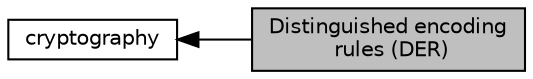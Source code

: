 digraph "Distinguished encoding rules (DER)"
{
  edge [fontname="Helvetica",fontsize="10",labelfontname="Helvetica",labelfontsize="10"];
  node [fontname="Helvetica",fontsize="10",shape=box];
  rankdir=LR;
  Node2 [label="cryptography",height=0.2,width=0.4,color="black", fillcolor="white", style="filled",URL="$d5/dfc/group__crypto.html",tooltip="Depends on general utilities and either OpenSSL or Intel ippcp."];
  Node1 [label="Distinguished encoding\l rules (DER)",height=0.2,width=0.4,color="black", fillcolor="grey75", style="filled", fontcolor="black",tooltip="DER (Distinguished Encoding Rules), is a subset of the binary packaging format ASN...."];
  Node2->Node1 [shape=plaintext, dir="back", style="solid"];
}
